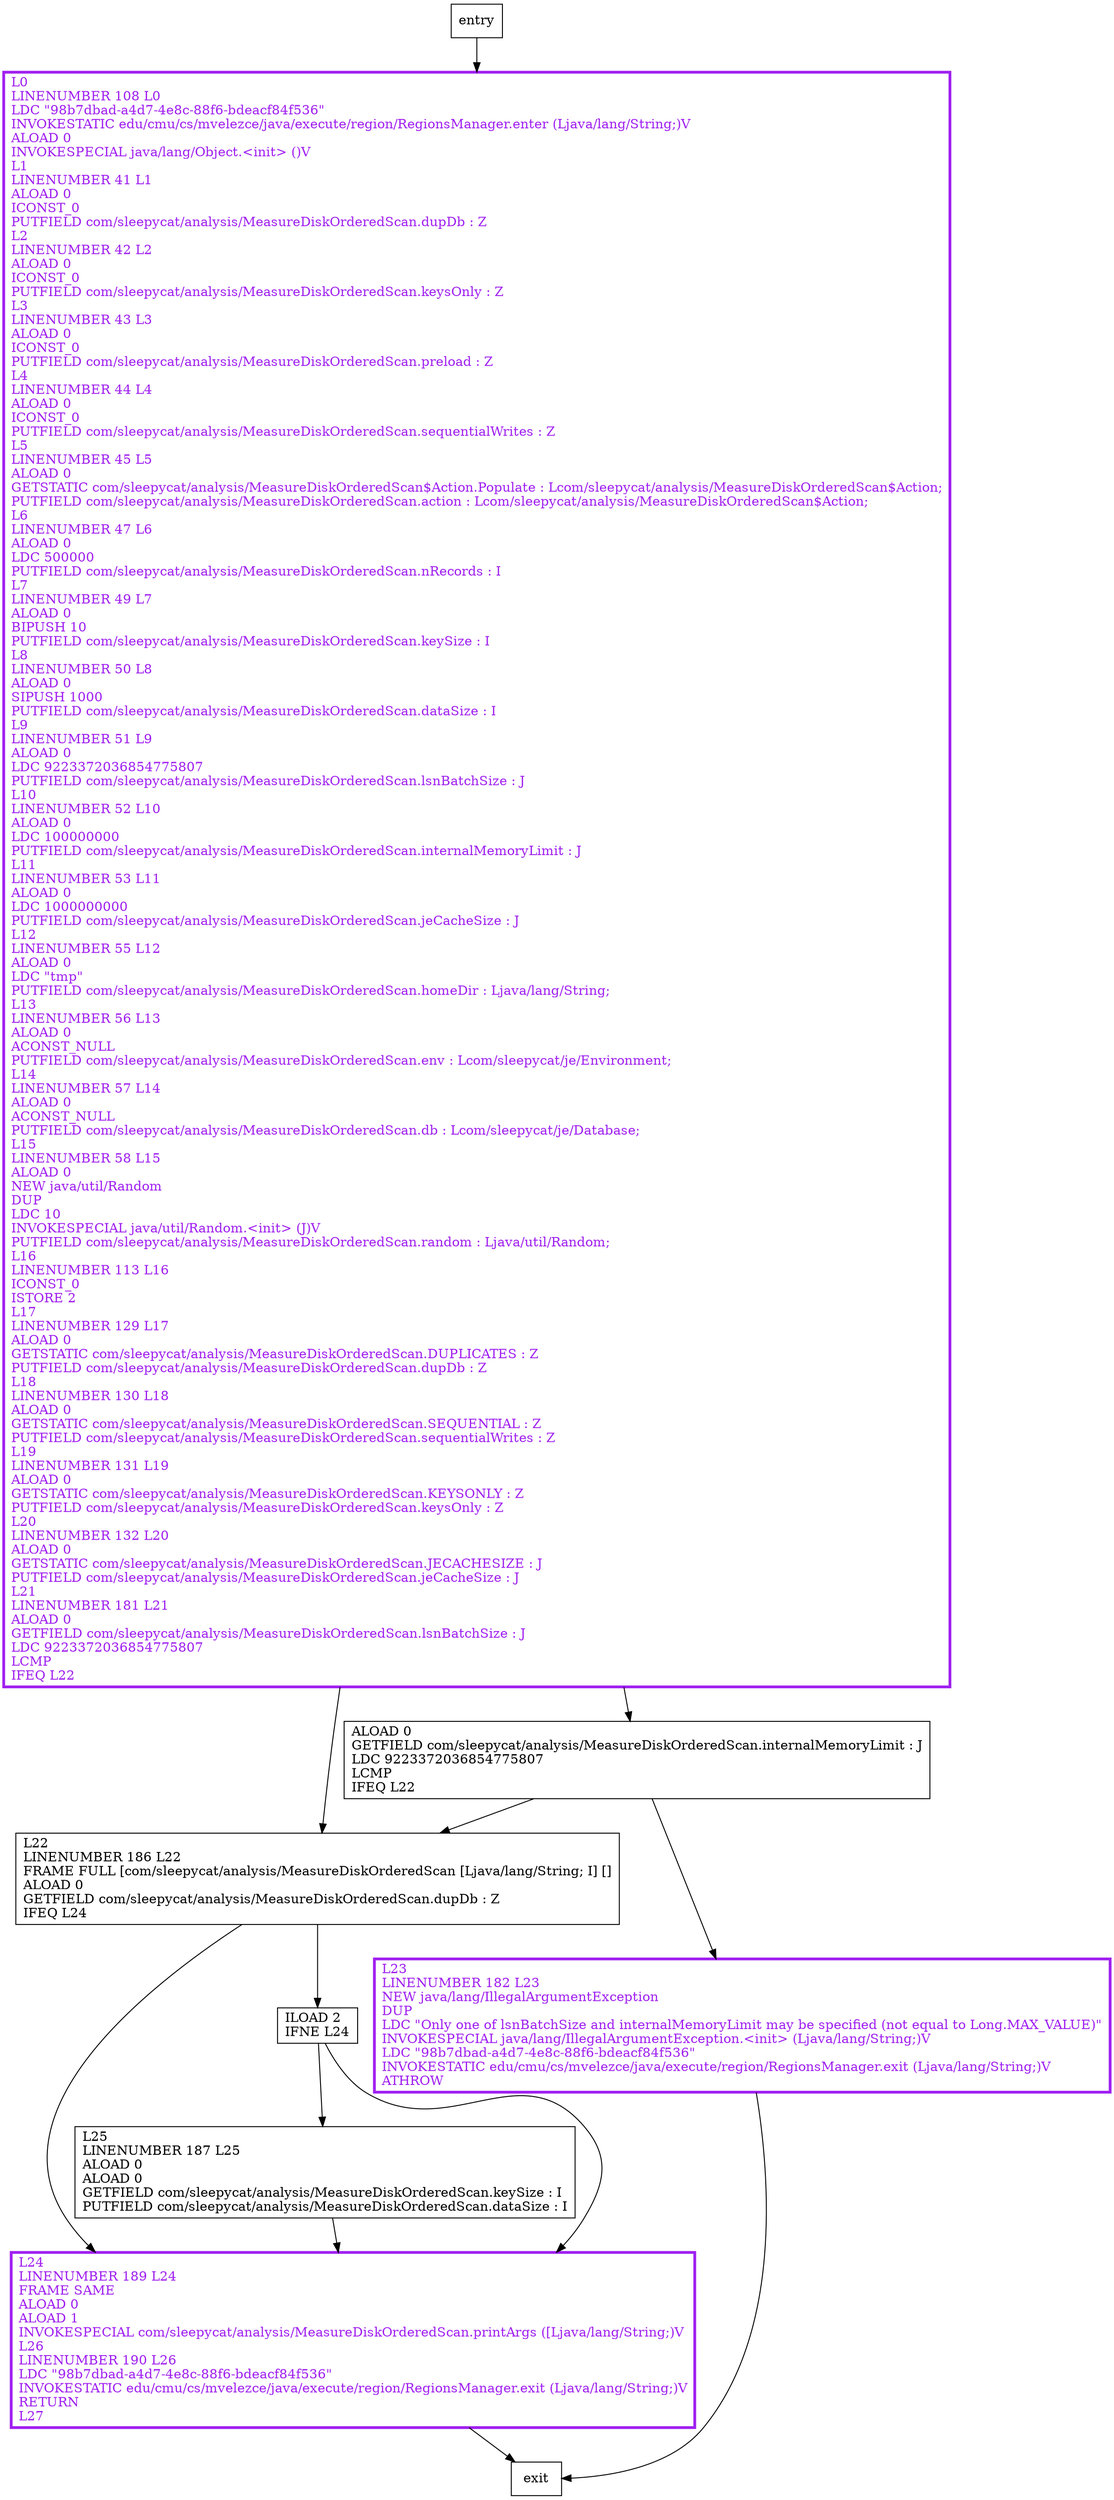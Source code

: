 digraph <init> {
node [shape=record];
1271566151 [label="L25\lLINENUMBER 187 L25\lALOAD 0\lALOAD 0\lGETFIELD com/sleepycat/analysis/MeasureDiskOrderedScan.keySize : I\lPUTFIELD com/sleepycat/analysis/MeasureDiskOrderedScan.dataSize : I\l"];
122390298 [label="ALOAD 0\lGETFIELD com/sleepycat/analysis/MeasureDiskOrderedScan.internalMemoryLimit : J\lLDC 9223372036854775807\lLCMP\lIFEQ L22\l"];
752817194 [label="L24\lLINENUMBER 189 L24\lFRAME SAME\lALOAD 0\lALOAD 1\lINVOKESPECIAL com/sleepycat/analysis/MeasureDiskOrderedScan.printArgs ([Ljava/lang/String;)V\lL26\lLINENUMBER 190 L26\lLDC \"98b7dbad-a4d7-4e8c-88f6-bdeacf84f536\"\lINVOKESTATIC edu/cmu/cs/mvelezce/java/execute/region/RegionsManager.exit (Ljava/lang/String;)V\lRETURN\lL27\l"];
1452682378 [label="L22\lLINENUMBER 186 L22\lFRAME FULL [com/sleepycat/analysis/MeasureDiskOrderedScan [Ljava/lang/String; I] []\lALOAD 0\lGETFIELD com/sleepycat/analysis/MeasureDiskOrderedScan.dupDb : Z\lIFEQ L24\l"];
204044766 [label="L0\lLINENUMBER 108 L0\lLDC \"98b7dbad-a4d7-4e8c-88f6-bdeacf84f536\"\lINVOKESTATIC edu/cmu/cs/mvelezce/java/execute/region/RegionsManager.enter (Ljava/lang/String;)V\lALOAD 0\lINVOKESPECIAL java/lang/Object.\<init\> ()V\lL1\lLINENUMBER 41 L1\lALOAD 0\lICONST_0\lPUTFIELD com/sleepycat/analysis/MeasureDiskOrderedScan.dupDb : Z\lL2\lLINENUMBER 42 L2\lALOAD 0\lICONST_0\lPUTFIELD com/sleepycat/analysis/MeasureDiskOrderedScan.keysOnly : Z\lL3\lLINENUMBER 43 L3\lALOAD 0\lICONST_0\lPUTFIELD com/sleepycat/analysis/MeasureDiskOrderedScan.preload : Z\lL4\lLINENUMBER 44 L4\lALOAD 0\lICONST_0\lPUTFIELD com/sleepycat/analysis/MeasureDiskOrderedScan.sequentialWrites : Z\lL5\lLINENUMBER 45 L5\lALOAD 0\lGETSTATIC com/sleepycat/analysis/MeasureDiskOrderedScan$Action.Populate : Lcom/sleepycat/analysis/MeasureDiskOrderedScan$Action;\lPUTFIELD com/sleepycat/analysis/MeasureDiskOrderedScan.action : Lcom/sleepycat/analysis/MeasureDiskOrderedScan$Action;\lL6\lLINENUMBER 47 L6\lALOAD 0\lLDC 500000\lPUTFIELD com/sleepycat/analysis/MeasureDiskOrderedScan.nRecords : I\lL7\lLINENUMBER 49 L7\lALOAD 0\lBIPUSH 10\lPUTFIELD com/sleepycat/analysis/MeasureDiskOrderedScan.keySize : I\lL8\lLINENUMBER 50 L8\lALOAD 0\lSIPUSH 1000\lPUTFIELD com/sleepycat/analysis/MeasureDiskOrderedScan.dataSize : I\lL9\lLINENUMBER 51 L9\lALOAD 0\lLDC 9223372036854775807\lPUTFIELD com/sleepycat/analysis/MeasureDiskOrderedScan.lsnBatchSize : J\lL10\lLINENUMBER 52 L10\lALOAD 0\lLDC 100000000\lPUTFIELD com/sleepycat/analysis/MeasureDiskOrderedScan.internalMemoryLimit : J\lL11\lLINENUMBER 53 L11\lALOAD 0\lLDC 1000000000\lPUTFIELD com/sleepycat/analysis/MeasureDiskOrderedScan.jeCacheSize : J\lL12\lLINENUMBER 55 L12\lALOAD 0\lLDC \"tmp\"\lPUTFIELD com/sleepycat/analysis/MeasureDiskOrderedScan.homeDir : Ljava/lang/String;\lL13\lLINENUMBER 56 L13\lALOAD 0\lACONST_NULL\lPUTFIELD com/sleepycat/analysis/MeasureDiskOrderedScan.env : Lcom/sleepycat/je/Environment;\lL14\lLINENUMBER 57 L14\lALOAD 0\lACONST_NULL\lPUTFIELD com/sleepycat/analysis/MeasureDiskOrderedScan.db : Lcom/sleepycat/je/Database;\lL15\lLINENUMBER 58 L15\lALOAD 0\lNEW java/util/Random\lDUP\lLDC 10\lINVOKESPECIAL java/util/Random.\<init\> (J)V\lPUTFIELD com/sleepycat/analysis/MeasureDiskOrderedScan.random : Ljava/util/Random;\lL16\lLINENUMBER 113 L16\lICONST_0\lISTORE 2\lL17\lLINENUMBER 129 L17\lALOAD 0\lGETSTATIC com/sleepycat/analysis/MeasureDiskOrderedScan.DUPLICATES : Z\lPUTFIELD com/sleepycat/analysis/MeasureDiskOrderedScan.dupDb : Z\lL18\lLINENUMBER 130 L18\lALOAD 0\lGETSTATIC com/sleepycat/analysis/MeasureDiskOrderedScan.SEQUENTIAL : Z\lPUTFIELD com/sleepycat/analysis/MeasureDiskOrderedScan.sequentialWrites : Z\lL19\lLINENUMBER 131 L19\lALOAD 0\lGETSTATIC com/sleepycat/analysis/MeasureDiskOrderedScan.KEYSONLY : Z\lPUTFIELD com/sleepycat/analysis/MeasureDiskOrderedScan.keysOnly : Z\lL20\lLINENUMBER 132 L20\lALOAD 0\lGETSTATIC com/sleepycat/analysis/MeasureDiskOrderedScan.JECACHESIZE : J\lPUTFIELD com/sleepycat/analysis/MeasureDiskOrderedScan.jeCacheSize : J\lL21\lLINENUMBER 181 L21\lALOAD 0\lGETFIELD com/sleepycat/analysis/MeasureDiskOrderedScan.lsnBatchSize : J\lLDC 9223372036854775807\lLCMP\lIFEQ L22\l"];
811030212 [label="L23\lLINENUMBER 182 L23\lNEW java/lang/IllegalArgumentException\lDUP\lLDC \"Only one of lsnBatchSize and internalMemoryLimit may be specified (not equal to Long.MAX_VALUE)\"\lINVOKESPECIAL java/lang/IllegalArgumentException.\<init\> (Ljava/lang/String;)V\lLDC \"98b7dbad-a4d7-4e8c-88f6-bdeacf84f536\"\lINVOKESTATIC edu/cmu/cs/mvelezce/java/execute/region/RegionsManager.exit (Ljava/lang/String;)V\lATHROW\l"];
2012688025 [label="ILOAD 2\lIFNE L24\l"];
entry;
exit;
entry -> 204044766
1271566151 -> 752817194
122390298 -> 1452682378
122390298 -> 811030212
752817194 -> exit
1452682378 -> 752817194
1452682378 -> 2012688025
204044766 -> 122390298
204044766 -> 1452682378
811030212 -> exit
2012688025 -> 1271566151
2012688025 -> 752817194
752817194[fontcolor="purple", penwidth=3, color="purple"];
204044766[fontcolor="purple", penwidth=3, color="purple"];
811030212[fontcolor="purple", penwidth=3, color="purple"];
}
